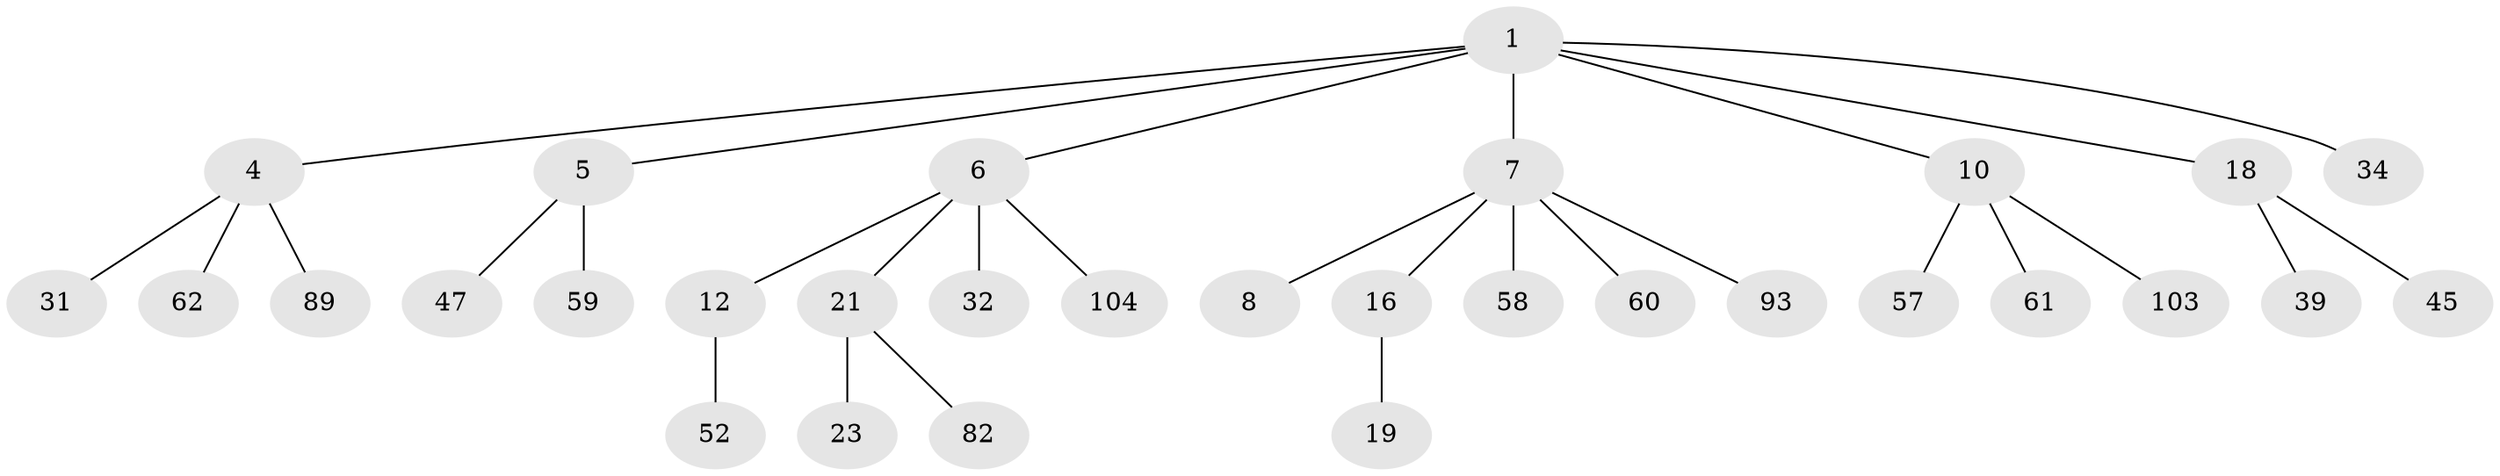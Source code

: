 // original degree distribution, {4: 0.0380952380952381, 7: 0.009523809523809525, 2: 0.29523809523809524, 6: 0.01904761904761905, 5: 0.06666666666666667, 3: 0.0761904761904762, 1: 0.49523809523809526}
// Generated by graph-tools (version 1.1) at 2025/19/03/04/25 18:19:15]
// undirected, 31 vertices, 30 edges
graph export_dot {
graph [start="1"]
  node [color=gray90,style=filled];
  1 [super="+2+3+72+15"];
  4 [super="+24"];
  5 [super="+76+92+100+74+35"];
  6 [super="+40+70+11"];
  7 [super="+22+9+25"];
  8 [super="+67+84+46"];
  10 [super="+14+55"];
  12;
  16 [super="+42+53+90"];
  18 [super="+28+38"];
  19;
  21;
  23;
  31 [super="+33"];
  32 [super="+66"];
  34 [super="+48"];
  39 [super="+69"];
  45;
  47;
  52;
  57 [super="+101"];
  58 [super="+64"];
  59;
  60;
  61;
  62 [super="+86"];
  82;
  89;
  93;
  103;
  104;
  1 -- 34;
  1 -- 18;
  1 -- 4;
  1 -- 5;
  1 -- 7;
  1 -- 10;
  1 -- 6;
  4 -- 89;
  4 -- 62;
  4 -- 31;
  5 -- 59;
  5 -- 47;
  6 -- 21;
  6 -- 104;
  6 -- 32;
  6 -- 12;
  7 -- 8;
  7 -- 16;
  7 -- 58;
  7 -- 60;
  7 -- 93;
  10 -- 57;
  10 -- 61;
  10 -- 103;
  12 -- 52;
  16 -- 19;
  18 -- 45;
  18 -- 39;
  21 -- 23;
  21 -- 82;
}
